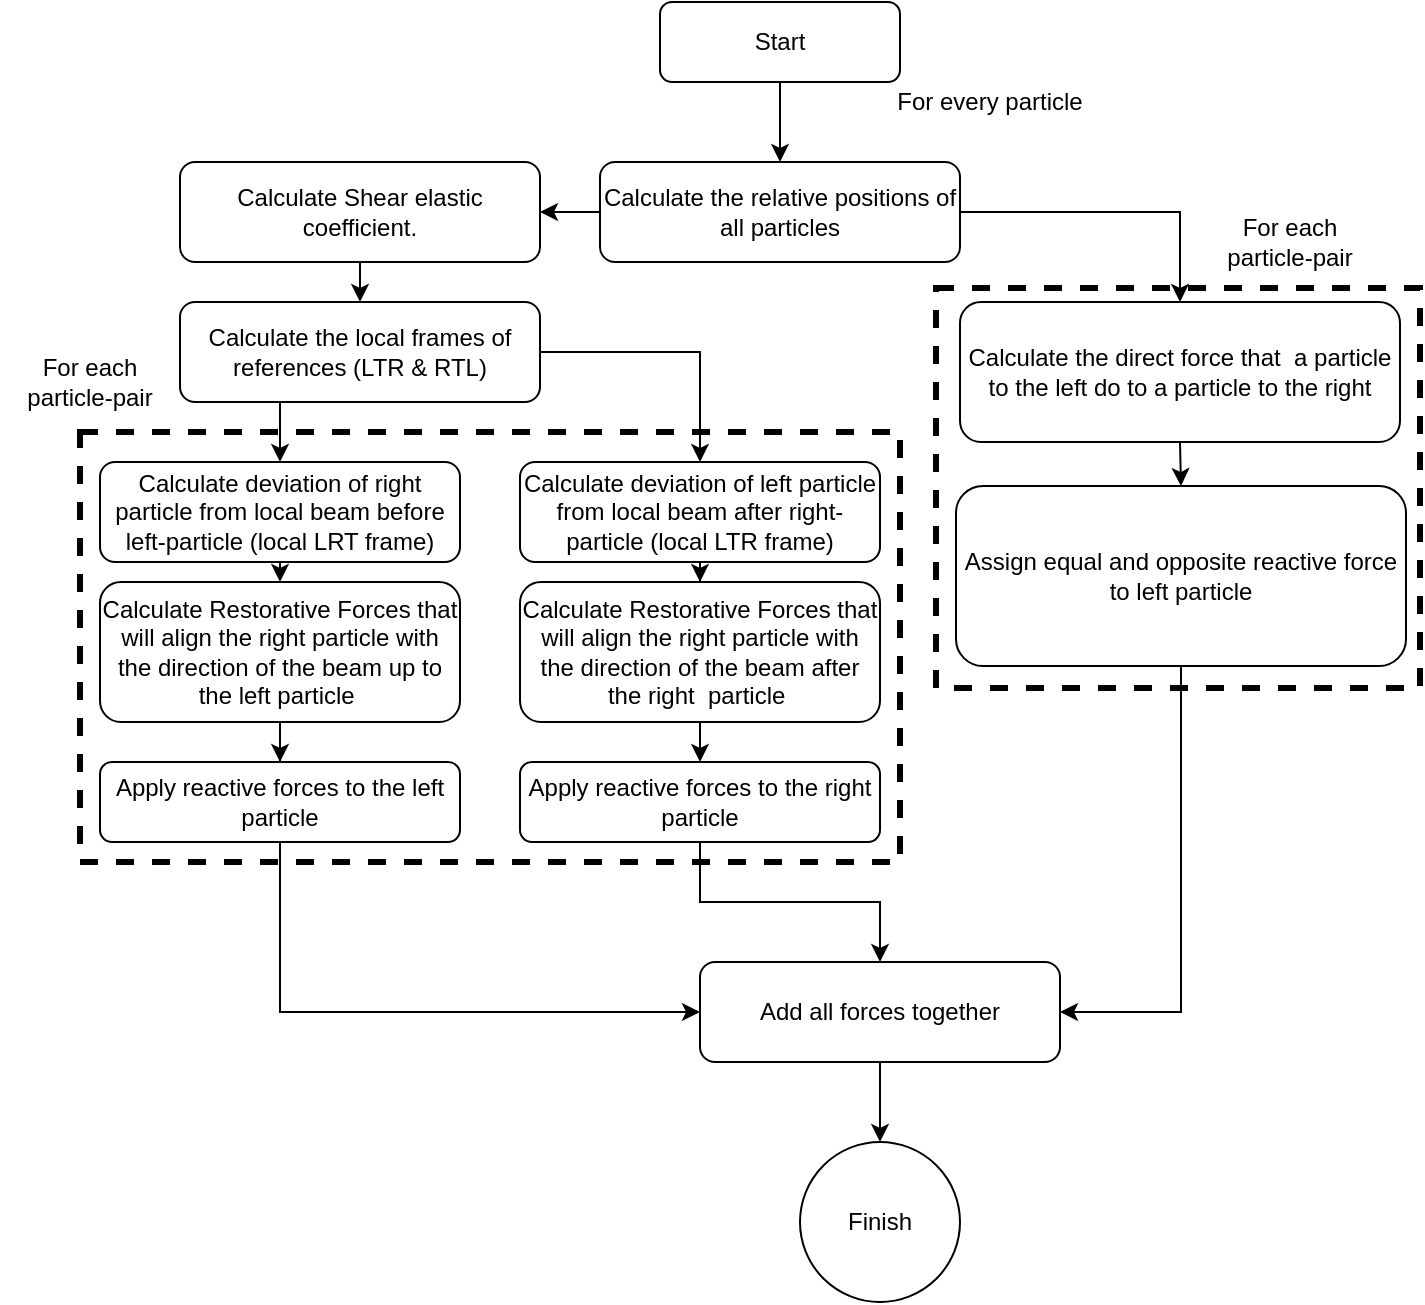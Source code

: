 <mxfile version="13.6.2" type="device"><diagram id="C5RBs43oDa-KdzZeNtuy" name="Page-1"><mxGraphModel dx="1422" dy="832" grid="1" gridSize="10" guides="1" tooltips="1" connect="1" arrows="1" fold="1" page="1" pageScale="1" pageWidth="827" pageHeight="1169" math="0" shadow="0"><root><mxCell id="WIyWlLk6GJQsqaUBKTNV-0"/><mxCell id="WIyWlLk6GJQsqaUBKTNV-1" parent="WIyWlLk6GJQsqaUBKTNV-0"/><mxCell id="SNDTJBArW4HKRcftR4NL-69" value="" style="rounded=0;whiteSpace=wrap;html=1;strokeWidth=3;fillColor=none;dashed=1;" vertex="1" parent="WIyWlLk6GJQsqaUBKTNV-1"><mxGeometry x="40" y="215" width="410" height="215" as="geometry"/></mxCell><mxCell id="SNDTJBArW4HKRcftR4NL-65" value="" style="rounded=0;whiteSpace=wrap;html=1;strokeWidth=3;fillColor=none;dashed=1;" vertex="1" parent="WIyWlLk6GJQsqaUBKTNV-1"><mxGeometry x="468" y="143" width="242" height="200" as="geometry"/></mxCell><mxCell id="SNDTJBArW4HKRcftR4NL-11" style="edgeStyle=orthogonalEdgeStyle;rounded=0;orthogonalLoop=1;jettySize=auto;html=1;exitX=0.5;exitY=1;exitDx=0;exitDy=0;entryX=0.5;entryY=0;entryDx=0;entryDy=0;" edge="1" parent="WIyWlLk6GJQsqaUBKTNV-1" source="xR_6MgvCeGw5_EAERCJv-0" target="SNDTJBArW4HKRcftR4NL-2"><mxGeometry relative="1" as="geometry"><mxPoint x="410" y="70" as="targetPoint"/><Array as="points"><mxPoint x="390" y="70"/></Array></mxGeometry></mxCell><mxCell id="xR_6MgvCeGw5_EAERCJv-0" value="Start" style="rounded=1;whiteSpace=wrap;html=1;fontSize=12;glass=0;strokeWidth=1;shadow=0;" parent="WIyWlLk6GJQsqaUBKTNV-1" vertex="1"><mxGeometry x="330" width="120" height="40" as="geometry"/></mxCell><mxCell id="SNDTJBArW4HKRcftR4NL-56" style="edgeStyle=orthogonalEdgeStyle;rounded=0;orthogonalLoop=1;jettySize=auto;html=1;exitX=1;exitY=0.5;exitDx=0;exitDy=0;entryX=0.5;entryY=0;entryDx=0;entryDy=0;" edge="1" parent="WIyWlLk6GJQsqaUBKTNV-1" source="SNDTJBArW4HKRcftR4NL-2" target="SNDTJBArW4HKRcftR4NL-55"><mxGeometry relative="1" as="geometry"/></mxCell><mxCell id="SNDTJBArW4HKRcftR4NL-59" style="edgeStyle=orthogonalEdgeStyle;rounded=0;orthogonalLoop=1;jettySize=auto;html=1;exitX=0;exitY=0.5;exitDx=0;exitDy=0;entryX=1;entryY=0.5;entryDx=0;entryDy=0;" edge="1" parent="WIyWlLk6GJQsqaUBKTNV-1" source="SNDTJBArW4HKRcftR4NL-2" target="SNDTJBArW4HKRcftR4NL-58"><mxGeometry relative="1" as="geometry"/></mxCell><mxCell id="SNDTJBArW4HKRcftR4NL-2" value="Calculate the relative positions of all particles" style="rounded=1;whiteSpace=wrap;html=1;fontSize=12;glass=0;strokeWidth=1;shadow=0;" vertex="1" parent="WIyWlLk6GJQsqaUBKTNV-1"><mxGeometry x="300" y="80" width="180" height="50" as="geometry"/></mxCell><mxCell id="SNDTJBArW4HKRcftR4NL-30" value="For every particle" style="text;html=1;strokeColor=none;fillColor=none;align=center;verticalAlign=middle;whiteSpace=wrap;rounded=0;" vertex="1" parent="WIyWlLk6GJQsqaUBKTNV-1"><mxGeometry x="430" y="40" width="130" height="20" as="geometry"/></mxCell><mxCell id="SNDTJBArW4HKRcftR4NL-61" style="edgeStyle=orthogonalEdgeStyle;rounded=0;orthogonalLoop=1;jettySize=auto;html=1;exitX=0.25;exitY=1;exitDx=0;exitDy=0;entryX=0.5;entryY=0;entryDx=0;entryDy=0;" edge="1" parent="WIyWlLk6GJQsqaUBKTNV-1" source="SNDTJBArW4HKRcftR4NL-31" target="SNDTJBArW4HKRcftR4NL-32"><mxGeometry relative="1" as="geometry"/></mxCell><mxCell id="SNDTJBArW4HKRcftR4NL-73" style="edgeStyle=orthogonalEdgeStyle;rounded=0;orthogonalLoop=1;jettySize=auto;html=1;exitX=1;exitY=0.5;exitDx=0;exitDy=0;entryX=0.5;entryY=0;entryDx=0;entryDy=0;" edge="1" parent="WIyWlLk6GJQsqaUBKTNV-1" source="SNDTJBArW4HKRcftR4NL-31" target="SNDTJBArW4HKRcftR4NL-71"><mxGeometry relative="1" as="geometry"/></mxCell><mxCell id="SNDTJBArW4HKRcftR4NL-31" value="Calculate the local frames of references (LTR &amp;amp; RTL)" style="rounded=1;whiteSpace=wrap;html=1;fontSize=12;glass=0;strokeWidth=1;shadow=0;" vertex="1" parent="WIyWlLk6GJQsqaUBKTNV-1"><mxGeometry x="90" y="150" width="180" height="50" as="geometry"/></mxCell><mxCell id="SNDTJBArW4HKRcftR4NL-83" style="edgeStyle=orthogonalEdgeStyle;rounded=0;orthogonalLoop=1;jettySize=auto;html=1;exitX=0.5;exitY=1;exitDx=0;exitDy=0;entryX=0.5;entryY=0;entryDx=0;entryDy=0;" edge="1" parent="WIyWlLk6GJQsqaUBKTNV-1" source="SNDTJBArW4HKRcftR4NL-32" target="SNDTJBArW4HKRcftR4NL-62"><mxGeometry relative="1" as="geometry"/></mxCell><mxCell id="SNDTJBArW4HKRcftR4NL-32" value="Calculate deviation of right particle from local beam before left-particle (local LRT frame)" style="rounded=1;whiteSpace=wrap;html=1;fontSize=12;glass=0;strokeWidth=1;shadow=0;" vertex="1" parent="WIyWlLk6GJQsqaUBKTNV-1"><mxGeometry x="50" y="230" width="180" height="50" as="geometry"/></mxCell><mxCell id="SNDTJBArW4HKRcftR4NL-68" style="edgeStyle=orthogonalEdgeStyle;rounded=0;orthogonalLoop=1;jettySize=auto;html=1;exitX=0.5;exitY=1;exitDx=0;exitDy=0;entryX=0.5;entryY=0;entryDx=0;entryDy=0;" edge="1" parent="WIyWlLk6GJQsqaUBKTNV-1" source="SNDTJBArW4HKRcftR4NL-55" target="SNDTJBArW4HKRcftR4NL-63"><mxGeometry relative="1" as="geometry"/></mxCell><mxCell id="SNDTJBArW4HKRcftR4NL-55" value="Calculate the direct force that&amp;nbsp; a particle to the left do to a particle to the right" style="rounded=1;whiteSpace=wrap;html=1;fontSize=12;glass=0;strokeWidth=1;shadow=0;" vertex="1" parent="WIyWlLk6GJQsqaUBKTNV-1"><mxGeometry x="480" y="150" width="220" height="70" as="geometry"/></mxCell><mxCell id="SNDTJBArW4HKRcftR4NL-60" style="edgeStyle=orthogonalEdgeStyle;rounded=0;orthogonalLoop=1;jettySize=auto;html=1;exitX=0.5;exitY=1;exitDx=0;exitDy=0;entryX=0.5;entryY=0;entryDx=0;entryDy=0;" edge="1" parent="WIyWlLk6GJQsqaUBKTNV-1" source="SNDTJBArW4HKRcftR4NL-58" target="SNDTJBArW4HKRcftR4NL-31"><mxGeometry relative="1" as="geometry"/></mxCell><mxCell id="SNDTJBArW4HKRcftR4NL-58" value="Calculate Shear elastic coefficient." style="rounded=1;whiteSpace=wrap;html=1;fontSize=12;glass=0;strokeWidth=1;shadow=0;" vertex="1" parent="WIyWlLk6GJQsqaUBKTNV-1"><mxGeometry x="90" y="80" width="180" height="50" as="geometry"/></mxCell><mxCell id="SNDTJBArW4HKRcftR4NL-85" style="edgeStyle=orthogonalEdgeStyle;rounded=0;orthogonalLoop=1;jettySize=auto;html=1;exitX=0.5;exitY=1;exitDx=0;exitDy=0;" edge="1" parent="WIyWlLk6GJQsqaUBKTNV-1" source="SNDTJBArW4HKRcftR4NL-62" target="SNDTJBArW4HKRcftR4NL-78"><mxGeometry relative="1" as="geometry"/></mxCell><mxCell id="SNDTJBArW4HKRcftR4NL-62" value="Calculate Restorative Forces that will align the right particle with the direction of the beam up to the left particle&amp;nbsp;" style="rounded=1;whiteSpace=wrap;html=1;fontSize=12;glass=0;strokeWidth=1;shadow=0;" vertex="1" parent="WIyWlLk6GJQsqaUBKTNV-1"><mxGeometry x="50" y="290" width="180" height="70" as="geometry"/></mxCell><mxCell id="SNDTJBArW4HKRcftR4NL-81" style="edgeStyle=orthogonalEdgeStyle;rounded=0;orthogonalLoop=1;jettySize=auto;html=1;exitX=0.5;exitY=1;exitDx=0;exitDy=0;entryX=1;entryY=0.5;entryDx=0;entryDy=0;" edge="1" parent="WIyWlLk6GJQsqaUBKTNV-1" source="SNDTJBArW4HKRcftR4NL-63" target="SNDTJBArW4HKRcftR4NL-80"><mxGeometry relative="1" as="geometry"/></mxCell><mxCell id="SNDTJBArW4HKRcftR4NL-63" value="Assign equal and opposite reactive force to left particle" style="rounded=1;whiteSpace=wrap;html=1;fontSize=12;glass=0;strokeWidth=1;shadow=0;" vertex="1" parent="WIyWlLk6GJQsqaUBKTNV-1"><mxGeometry x="478" y="242" width="225" height="90" as="geometry"/></mxCell><mxCell id="SNDTJBArW4HKRcftR4NL-66" value="For each particle-pair" style="text;html=1;strokeColor=none;fillColor=none;align=center;verticalAlign=middle;whiteSpace=wrap;rounded=0;dashed=1;" vertex="1" parent="WIyWlLk6GJQsqaUBKTNV-1"><mxGeometry x="600" y="110" width="90" height="20" as="geometry"/></mxCell><mxCell id="SNDTJBArW4HKRcftR4NL-82" style="edgeStyle=orthogonalEdgeStyle;rounded=0;orthogonalLoop=1;jettySize=auto;html=1;exitX=0.5;exitY=1;exitDx=0;exitDy=0;" edge="1" parent="WIyWlLk6GJQsqaUBKTNV-1" source="SNDTJBArW4HKRcftR4NL-71" target="SNDTJBArW4HKRcftR4NL-77"><mxGeometry relative="1" as="geometry"/></mxCell><mxCell id="SNDTJBArW4HKRcftR4NL-71" value="Calculate deviation of left particle from local beam after right-particle (local LTR frame)" style="rounded=1;whiteSpace=wrap;html=1;fontSize=12;glass=0;strokeWidth=1;shadow=0;" vertex="1" parent="WIyWlLk6GJQsqaUBKTNV-1"><mxGeometry x="260" y="230" width="180" height="50" as="geometry"/></mxCell><mxCell id="SNDTJBArW4HKRcftR4NL-75" value="For each particle-pair" style="text;html=1;strokeColor=none;fillColor=none;align=center;verticalAlign=middle;whiteSpace=wrap;rounded=0;dashed=1;" vertex="1" parent="WIyWlLk6GJQsqaUBKTNV-1"><mxGeometry y="180" width="90" height="20" as="geometry"/></mxCell><mxCell id="SNDTJBArW4HKRcftR4NL-86" style="edgeStyle=orthogonalEdgeStyle;rounded=0;orthogonalLoop=1;jettySize=auto;html=1;exitX=0.5;exitY=1;exitDx=0;exitDy=0;entryX=0.5;entryY=0;entryDx=0;entryDy=0;" edge="1" parent="WIyWlLk6GJQsqaUBKTNV-1" source="SNDTJBArW4HKRcftR4NL-77" target="SNDTJBArW4HKRcftR4NL-79"><mxGeometry relative="1" as="geometry"/></mxCell><mxCell id="SNDTJBArW4HKRcftR4NL-77" value="Calculate Restorative Forces that will align the right particle with the direction of the beam after the right&amp;nbsp; particle&amp;nbsp;" style="rounded=1;whiteSpace=wrap;html=1;fontSize=12;glass=0;strokeWidth=1;shadow=0;" vertex="1" parent="WIyWlLk6GJQsqaUBKTNV-1"><mxGeometry x="260" y="290" width="180" height="70" as="geometry"/></mxCell><mxCell id="SNDTJBArW4HKRcftR4NL-87" style="edgeStyle=orthogonalEdgeStyle;rounded=0;orthogonalLoop=1;jettySize=auto;html=1;exitX=0.5;exitY=1;exitDx=0;exitDy=0;entryX=0;entryY=0.5;entryDx=0;entryDy=0;" edge="1" parent="WIyWlLk6GJQsqaUBKTNV-1" source="SNDTJBArW4HKRcftR4NL-78" target="SNDTJBArW4HKRcftR4NL-80"><mxGeometry relative="1" as="geometry"/></mxCell><mxCell id="SNDTJBArW4HKRcftR4NL-78" value="Apply reactive forces to the left particle" style="rounded=1;whiteSpace=wrap;html=1;fontSize=12;glass=0;strokeWidth=1;shadow=0;" vertex="1" parent="WIyWlLk6GJQsqaUBKTNV-1"><mxGeometry x="50" y="380" width="180" height="40" as="geometry"/></mxCell><mxCell id="SNDTJBArW4HKRcftR4NL-88" style="edgeStyle=orthogonalEdgeStyle;rounded=0;orthogonalLoop=1;jettySize=auto;html=1;exitX=0.5;exitY=1;exitDx=0;exitDy=0;entryX=0.5;entryY=0;entryDx=0;entryDy=0;" edge="1" parent="WIyWlLk6GJQsqaUBKTNV-1" source="SNDTJBArW4HKRcftR4NL-79" target="SNDTJBArW4HKRcftR4NL-80"><mxGeometry relative="1" as="geometry"/></mxCell><mxCell id="SNDTJBArW4HKRcftR4NL-79" value="Apply reactive forces to the right particle" style="rounded=1;whiteSpace=wrap;html=1;fontSize=12;glass=0;strokeWidth=1;shadow=0;" vertex="1" parent="WIyWlLk6GJQsqaUBKTNV-1"><mxGeometry x="260" y="380" width="180" height="40" as="geometry"/></mxCell><mxCell id="SNDTJBArW4HKRcftR4NL-90" style="edgeStyle=orthogonalEdgeStyle;rounded=0;orthogonalLoop=1;jettySize=auto;html=1;exitX=0.5;exitY=1;exitDx=0;exitDy=0;entryX=0.5;entryY=0;entryDx=0;entryDy=0;" edge="1" parent="WIyWlLk6GJQsqaUBKTNV-1" source="SNDTJBArW4HKRcftR4NL-80" target="SNDTJBArW4HKRcftR4NL-89"><mxGeometry relative="1" as="geometry"/></mxCell><mxCell id="SNDTJBArW4HKRcftR4NL-80" value="Add all forces together" style="rounded=1;whiteSpace=wrap;html=1;fontSize=12;glass=0;strokeWidth=1;shadow=0;" vertex="1" parent="WIyWlLk6GJQsqaUBKTNV-1"><mxGeometry x="350" y="480" width="180" height="50" as="geometry"/></mxCell><mxCell id="SNDTJBArW4HKRcftR4NL-89" value="Finish" style="ellipse;whiteSpace=wrap;html=1;aspect=fixed;strokeWidth=1;fillColor=#ffffff;" vertex="1" parent="WIyWlLk6GJQsqaUBKTNV-1"><mxGeometry x="400" y="570" width="80" height="80" as="geometry"/></mxCell></root></mxGraphModel></diagram></mxfile>